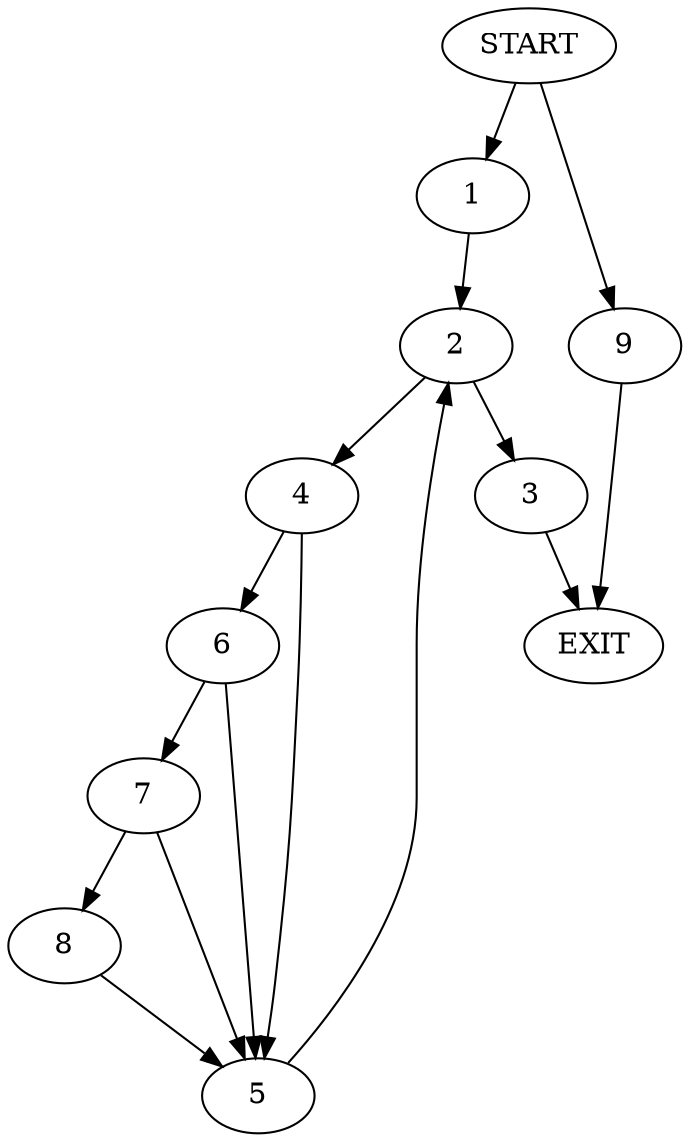 digraph {
0 [label="START"]
10 [label="EXIT"]
0 -> 1
1 -> 2
2 -> 3
2 -> 4
3 -> 10
4 -> 5
4 -> 6
6 -> 5
6 -> 7
5 -> 2
7 -> 5
7 -> 8
8 -> 5
0 -> 9
9 -> 10
}
